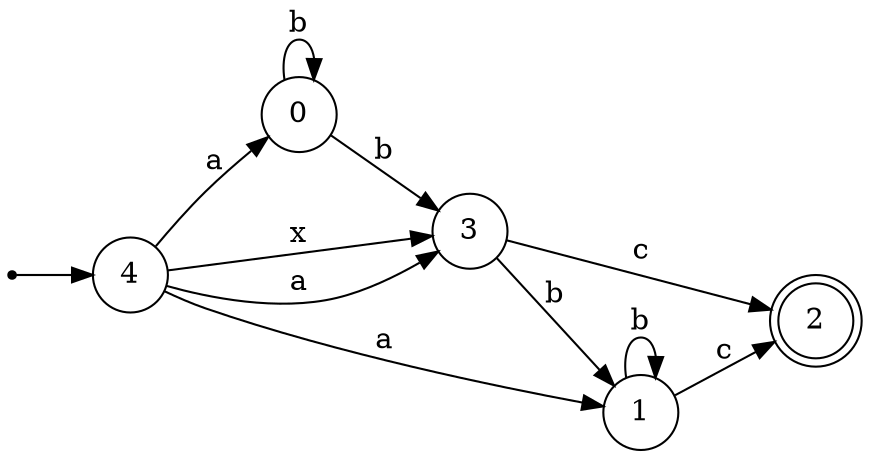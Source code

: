 digraph {
	rankdir = LR;
	size = "30,20";
	node [shape = point]; "dummy0"
	node [shape = circle]; "4"
	"dummy0" -> "4";
	node [shape = circle]; "3";
	node [shape = circle]; "1";
	node [shape = circle]; "0";
	node [shape = doublecircle]; "2";
	"0" -> "0" [label = "b"];
	"0" -> "3" [label = "b"];
	"4" -> "3" [label = "x"];
	"4" -> "3" [label = "a"];
	"4" -> "0" [label = "a"];
	"4" -> "1" [label = "a"];
	"3" -> "1" [label = "b"];
	"3" -> "2" [label = "c"];
	"1" -> "1" [label = "b"];
	"1" -> "2" [label = "c"];
}